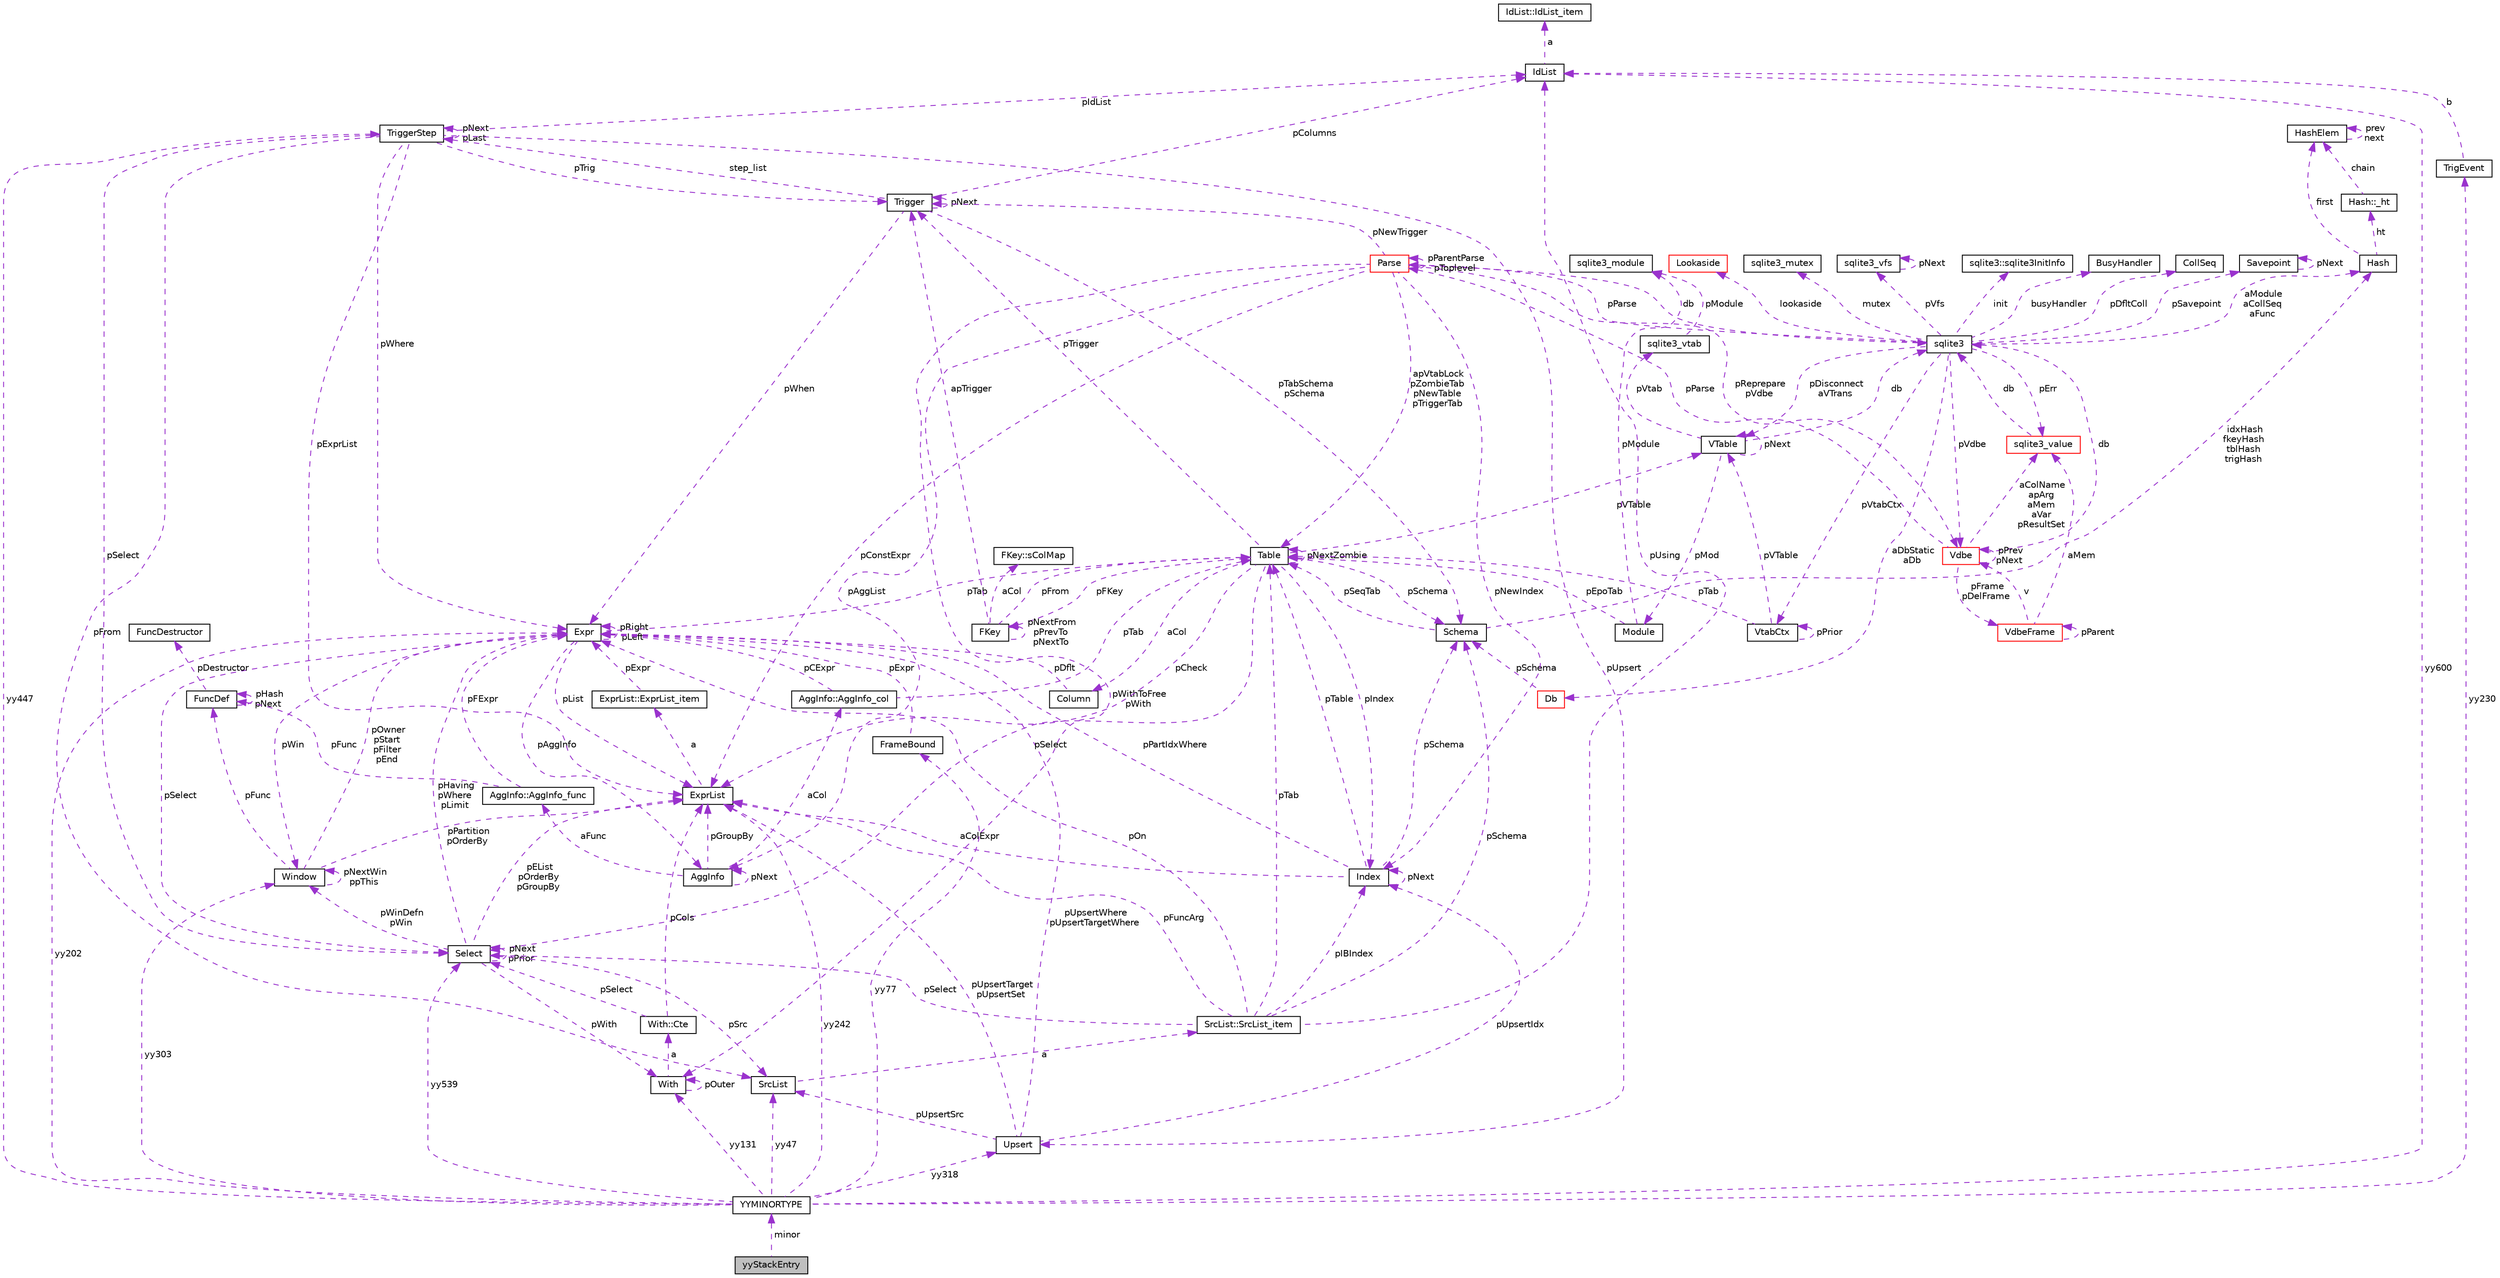 digraph "yyStackEntry"
{
 // LATEX_PDF_SIZE
  edge [fontname="Helvetica",fontsize="10",labelfontname="Helvetica",labelfontsize="10"];
  node [fontname="Helvetica",fontsize="10",shape=record];
  Node1 [label="yyStackEntry",height=0.2,width=0.4,color="black", fillcolor="grey75", style="filled", fontcolor="black",tooltip=" "];
  Node2 -> Node1 [dir="back",color="darkorchid3",fontsize="10",style="dashed",label=" minor" ,fontname="Helvetica"];
  Node2 [label="YYMINORTYPE",height=0.2,width=0.4,color="black", fillcolor="white", style="filled",URL="$unionYYMINORTYPE.html",tooltip=" "];
  Node3 -> Node2 [dir="back",color="darkorchid3",fontsize="10",style="dashed",label=" yy447" ,fontname="Helvetica"];
  Node3 [label="TriggerStep",height=0.2,width=0.4,color="black", fillcolor="white", style="filled",URL="$structTriggerStep.html",tooltip=" "];
  Node3 -> Node3 [dir="back",color="darkorchid3",fontsize="10",style="dashed",label=" pNext\npLast" ,fontname="Helvetica"];
  Node4 -> Node3 [dir="back",color="darkorchid3",fontsize="10",style="dashed",label=" pWhere" ,fontname="Helvetica"];
  Node4 [label="Expr",height=0.2,width=0.4,color="black", fillcolor="white", style="filled",URL="$structExpr.html",tooltip=" "];
  Node5 -> Node4 [dir="back",color="darkorchid3",fontsize="10",style="dashed",label=" pAggInfo" ,fontname="Helvetica"];
  Node5 [label="AggInfo",height=0.2,width=0.4,color="black", fillcolor="white", style="filled",URL="$structAggInfo.html",tooltip=" "];
  Node5 -> Node5 [dir="back",color="darkorchid3",fontsize="10",style="dashed",label=" pNext" ,fontname="Helvetica"];
  Node6 -> Node5 [dir="back",color="darkorchid3",fontsize="10",style="dashed",label=" aCol" ,fontname="Helvetica"];
  Node6 [label="AggInfo::AggInfo_col",height=0.2,width=0.4,color="black", fillcolor="white", style="filled",URL="$structAggInfo_1_1AggInfo__col.html",tooltip=" "];
  Node4 -> Node6 [dir="back",color="darkorchid3",fontsize="10",style="dashed",label=" pCExpr" ,fontname="Helvetica"];
  Node7 -> Node6 [dir="back",color="darkorchid3",fontsize="10",style="dashed",label=" pTab" ,fontname="Helvetica"];
  Node7 [label="Table",height=0.2,width=0.4,color="black", fillcolor="white", style="filled",URL="$structTable.html",tooltip=" "];
  Node8 -> Node7 [dir="back",color="darkorchid3",fontsize="10",style="dashed",label=" pSchema" ,fontname="Helvetica"];
  Node8 [label="Schema",height=0.2,width=0.4,color="black", fillcolor="white", style="filled",URL="$structSchema.html",tooltip=" "];
  Node7 -> Node8 [dir="back",color="darkorchid3",fontsize="10",style="dashed",label=" pSeqTab" ,fontname="Helvetica"];
  Node9 -> Node8 [dir="back",color="darkorchid3",fontsize="10",style="dashed",label=" idxHash\nfkeyHash\ntblHash\ntrigHash" ,fontname="Helvetica"];
  Node9 [label="Hash",height=0.2,width=0.4,color="black", fillcolor="white", style="filled",URL="$structHash.html",tooltip=" "];
  Node10 -> Node9 [dir="back",color="darkorchid3",fontsize="10",style="dashed",label=" ht" ,fontname="Helvetica"];
  Node10 [label="Hash::_ht",height=0.2,width=0.4,color="black", fillcolor="white", style="filled",URL="$structHash_1_1__ht.html",tooltip=" "];
  Node11 -> Node10 [dir="back",color="darkorchid3",fontsize="10",style="dashed",label=" chain" ,fontname="Helvetica"];
  Node11 [label="HashElem",height=0.2,width=0.4,color="black", fillcolor="white", style="filled",URL="$structHashElem.html",tooltip=" "];
  Node11 -> Node11 [dir="back",color="darkorchid3",fontsize="10",style="dashed",label=" prev\nnext" ,fontname="Helvetica"];
  Node11 -> Node9 [dir="back",color="darkorchid3",fontsize="10",style="dashed",label=" first" ,fontname="Helvetica"];
  Node12 -> Node7 [dir="back",color="darkorchid3",fontsize="10",style="dashed",label=" aCol" ,fontname="Helvetica"];
  Node12 [label="Column",height=0.2,width=0.4,color="black", fillcolor="white", style="filled",URL="$structColumn.html",tooltip=" "];
  Node4 -> Node12 [dir="back",color="darkorchid3",fontsize="10",style="dashed",label=" pDflt" ,fontname="Helvetica"];
  Node13 -> Node7 [dir="back",color="darkorchid3",fontsize="10",style="dashed",label=" pFKey" ,fontname="Helvetica"];
  Node13 [label="FKey",height=0.2,width=0.4,color="black", fillcolor="white", style="filled",URL="$structFKey.html",tooltip=" "];
  Node14 -> Node13 [dir="back",color="darkorchid3",fontsize="10",style="dashed",label=" aCol" ,fontname="Helvetica"];
  Node14 [label="FKey::sColMap",height=0.2,width=0.4,color="black", fillcolor="white", style="filled",URL="$structFKey_1_1sColMap.html",tooltip=" "];
  Node13 -> Node13 [dir="back",color="darkorchid3",fontsize="10",style="dashed",label=" pNextFrom\npPrevTo\npNextTo" ,fontname="Helvetica"];
  Node7 -> Node13 [dir="back",color="darkorchid3",fontsize="10",style="dashed",label=" pFrom" ,fontname="Helvetica"];
  Node15 -> Node13 [dir="back",color="darkorchid3",fontsize="10",style="dashed",label=" apTrigger" ,fontname="Helvetica"];
  Node15 [label="Trigger",height=0.2,width=0.4,color="black", fillcolor="white", style="filled",URL="$structTrigger.html",tooltip=" "];
  Node3 -> Node15 [dir="back",color="darkorchid3",fontsize="10",style="dashed",label=" step_list" ,fontname="Helvetica"];
  Node8 -> Node15 [dir="back",color="darkorchid3",fontsize="10",style="dashed",label=" pTabSchema\npSchema" ,fontname="Helvetica"];
  Node4 -> Node15 [dir="back",color="darkorchid3",fontsize="10",style="dashed",label=" pWhen" ,fontname="Helvetica"];
  Node16 -> Node15 [dir="back",color="darkorchid3",fontsize="10",style="dashed",label=" pColumns" ,fontname="Helvetica"];
  Node16 [label="IdList",height=0.2,width=0.4,color="black", fillcolor="white", style="filled",URL="$structIdList.html",tooltip=" "];
  Node17 -> Node16 [dir="back",color="darkorchid3",fontsize="10",style="dashed",label=" a" ,fontname="Helvetica"];
  Node17 [label="IdList::IdList_item",height=0.2,width=0.4,color="black", fillcolor="white", style="filled",URL="$structIdList_1_1IdList__item.html",tooltip=" "];
  Node15 -> Node15 [dir="back",color="darkorchid3",fontsize="10",style="dashed",label=" pNext" ,fontname="Helvetica"];
  Node18 -> Node7 [dir="back",color="darkorchid3",fontsize="10",style="dashed",label=" pVTable" ,fontname="Helvetica"];
  Node18 [label="VTable",height=0.2,width=0.4,color="black", fillcolor="white", style="filled",URL="$structVTable.html",tooltip=" "];
  Node19 -> Node18 [dir="back",color="darkorchid3",fontsize="10",style="dashed",label=" db" ,fontname="Helvetica"];
  Node19 [label="sqlite3",height=0.2,width=0.4,color="black", fillcolor="white", style="filled",URL="$structsqlite3.html",tooltip=" "];
  Node20 -> Node19 [dir="back",color="darkorchid3",fontsize="10",style="dashed",label=" pVdbe" ,fontname="Helvetica"];
  Node20 [label="Vdbe",height=0.2,width=0.4,color="red", fillcolor="white", style="filled",URL="$structVdbe.html",tooltip=" "];
  Node20 -> Node20 [dir="back",color="darkorchid3",fontsize="10",style="dashed",label=" pPrev\npNext" ,fontname="Helvetica"];
  Node19 -> Node20 [dir="back",color="darkorchid3",fontsize="10",style="dashed",label=" db" ,fontname="Helvetica"];
  Node21 -> Node20 [dir="back",color="darkorchid3",fontsize="10",style="dashed",label=" aColName\napArg\naMem\naVar\npResultSet" ,fontname="Helvetica"];
  Node21 [label="sqlite3_value",height=0.2,width=0.4,color="red", fillcolor="white", style="filled",URL="$structsqlite3__value.html",tooltip=" "];
  Node19 -> Node21 [dir="back",color="darkorchid3",fontsize="10",style="dashed",label=" db" ,fontname="Helvetica"];
  Node25 -> Node20 [dir="back",color="darkorchid3",fontsize="10",style="dashed",label=" pFrame\npDelFrame" ,fontname="Helvetica"];
  Node25 [label="VdbeFrame",height=0.2,width=0.4,color="red", fillcolor="white", style="filled",URL="$structVdbeFrame.html",tooltip=" "];
  Node20 -> Node25 [dir="back",color="darkorchid3",fontsize="10",style="dashed",label=" v" ,fontname="Helvetica"];
  Node21 -> Node25 [dir="back",color="darkorchid3",fontsize="10",style="dashed",label=" aMem" ,fontname="Helvetica"];
  Node25 -> Node25 [dir="back",color="darkorchid3",fontsize="10",style="dashed",label=" pParent" ,fontname="Helvetica"];
  Node66 -> Node20 [dir="back",color="darkorchid3",fontsize="10",style="dashed",label=" pParse" ,fontname="Helvetica"];
  Node66 [label="Parse",height=0.2,width=0.4,color="red", fillcolor="white", style="filled",URL="$structParse.html",tooltip=" "];
  Node5 -> Node66 [dir="back",color="darkorchid3",fontsize="10",style="dashed",label=" pAggList" ,fontname="Helvetica"];
  Node20 -> Node66 [dir="back",color="darkorchid3",fontsize="10",style="dashed",label=" pReprepare\npVdbe" ,fontname="Helvetica"];
  Node19 -> Node66 [dir="back",color="darkorchid3",fontsize="10",style="dashed",label=" db" ,fontname="Helvetica"];
  Node69 -> Node66 [dir="back",color="darkorchid3",fontsize="10",style="dashed",label=" pWithToFree\npWith" ,fontname="Helvetica"];
  Node69 [label="With",height=0.2,width=0.4,color="black", fillcolor="white", style="filled",URL="$structWith.html",tooltip=" "];
  Node70 -> Node69 [dir="back",color="darkorchid3",fontsize="10",style="dashed",label=" a" ,fontname="Helvetica"];
  Node70 [label="With::Cte",height=0.2,width=0.4,color="black", fillcolor="white", style="filled",URL="$structWith_1_1Cte.html",tooltip=" "];
  Node71 -> Node70 [dir="back",color="darkorchid3",fontsize="10",style="dashed",label=" pSelect" ,fontname="Helvetica"];
  Node71 [label="Select",height=0.2,width=0.4,color="black", fillcolor="white", style="filled",URL="$structSelect.html",tooltip=" "];
  Node4 -> Node71 [dir="back",color="darkorchid3",fontsize="10",style="dashed",label=" pHaving\npWhere\npLimit" ,fontname="Helvetica"];
  Node69 -> Node71 [dir="back",color="darkorchid3",fontsize="10",style="dashed",label=" pWith" ,fontname="Helvetica"];
  Node71 -> Node71 [dir="back",color="darkorchid3",fontsize="10",style="dashed",label=" pNext\npPrior" ,fontname="Helvetica"];
  Node72 -> Node71 [dir="back",color="darkorchid3",fontsize="10",style="dashed",label=" pSrc" ,fontname="Helvetica"];
  Node72 [label="SrcList",height=0.2,width=0.4,color="black", fillcolor="white", style="filled",URL="$structSrcList.html",tooltip=" "];
  Node73 -> Node72 [dir="back",color="darkorchid3",fontsize="10",style="dashed",label=" a" ,fontname="Helvetica"];
  Node73 [label="SrcList::SrcList_item",height=0.2,width=0.4,color="black", fillcolor="white", style="filled",URL="$structSrcList_1_1SrcList__item.html",tooltip=" "];
  Node8 -> Node73 [dir="back",color="darkorchid3",fontsize="10",style="dashed",label=" pSchema" ,fontname="Helvetica"];
  Node4 -> Node73 [dir="back",color="darkorchid3",fontsize="10",style="dashed",label=" pOn" ,fontname="Helvetica"];
  Node16 -> Node73 [dir="back",color="darkorchid3",fontsize="10",style="dashed",label=" pUsing" ,fontname="Helvetica"];
  Node7 -> Node73 [dir="back",color="darkorchid3",fontsize="10",style="dashed",label=" pTab" ,fontname="Helvetica"];
  Node71 -> Node73 [dir="back",color="darkorchid3",fontsize="10",style="dashed",label=" pSelect" ,fontname="Helvetica"];
  Node74 -> Node73 [dir="back",color="darkorchid3",fontsize="10",style="dashed",label=" pIBIndex" ,fontname="Helvetica"];
  Node74 [label="Index",height=0.2,width=0.4,color="black", fillcolor="white", style="filled",URL="$structIndex.html",tooltip=" "];
  Node8 -> Node74 [dir="back",color="darkorchid3",fontsize="10",style="dashed",label=" pSchema" ,fontname="Helvetica"];
  Node4 -> Node74 [dir="back",color="darkorchid3",fontsize="10",style="dashed",label=" pPartIdxWhere" ,fontname="Helvetica"];
  Node7 -> Node74 [dir="back",color="darkorchid3",fontsize="10",style="dashed",label=" pTable" ,fontname="Helvetica"];
  Node75 -> Node74 [dir="back",color="darkorchid3",fontsize="10",style="dashed",label=" aColExpr" ,fontname="Helvetica"];
  Node75 [label="ExprList",height=0.2,width=0.4,color="black", fillcolor="white", style="filled",URL="$structExprList.html",tooltip=" "];
  Node76 -> Node75 [dir="back",color="darkorchid3",fontsize="10",style="dashed",label=" a" ,fontname="Helvetica"];
  Node76 [label="ExprList::ExprList_item",height=0.2,width=0.4,color="black", fillcolor="white", style="filled",URL="$structExprList_1_1ExprList__item.html",tooltip=" "];
  Node4 -> Node76 [dir="back",color="darkorchid3",fontsize="10",style="dashed",label=" pExpr" ,fontname="Helvetica"];
  Node74 -> Node74 [dir="back",color="darkorchid3",fontsize="10",style="dashed",label=" pNext" ,fontname="Helvetica"];
  Node75 -> Node73 [dir="back",color="darkorchid3",fontsize="10",style="dashed",label=" pFuncArg" ,fontname="Helvetica"];
  Node75 -> Node71 [dir="back",color="darkorchid3",fontsize="10",style="dashed",label=" pEList\npOrderBy\npGroupBy" ,fontname="Helvetica"];
  Node77 -> Node71 [dir="back",color="darkorchid3",fontsize="10",style="dashed",label=" pWinDefn\npWin" ,fontname="Helvetica"];
  Node77 [label="Window",height=0.2,width=0.4,color="black", fillcolor="white", style="filled",URL="$structWindow.html",tooltip=" "];
  Node4 -> Node77 [dir="back",color="darkorchid3",fontsize="10",style="dashed",label=" pOwner\npStart\npFilter\npEnd" ,fontname="Helvetica"];
  Node75 -> Node77 [dir="back",color="darkorchid3",fontsize="10",style="dashed",label=" pPartition\npOrderBy" ,fontname="Helvetica"];
  Node23 -> Node77 [dir="back",color="darkorchid3",fontsize="10",style="dashed",label=" pFunc" ,fontname="Helvetica"];
  Node23 [label="FuncDef",height=0.2,width=0.4,color="black", fillcolor="white", style="filled",URL="$structFuncDef.html",tooltip=" "];
  Node24 -> Node23 [dir="back",color="darkorchid3",fontsize="10",style="dashed",label=" pDestructor" ,fontname="Helvetica"];
  Node24 [label="FuncDestructor",height=0.2,width=0.4,color="black", fillcolor="white", style="filled",URL="$structFuncDestructor.html",tooltip=" "];
  Node23 -> Node23 [dir="back",color="darkorchid3",fontsize="10",style="dashed",label=" pHash\npNext" ,fontname="Helvetica"];
  Node77 -> Node77 [dir="back",color="darkorchid3",fontsize="10",style="dashed",label=" pNextWin\nppThis" ,fontname="Helvetica"];
  Node75 -> Node70 [dir="back",color="darkorchid3",fontsize="10",style="dashed",label=" pCols" ,fontname="Helvetica"];
  Node69 -> Node69 [dir="back",color="darkorchid3",fontsize="10",style="dashed",label=" pOuter" ,fontname="Helvetica"];
  Node7 -> Node66 [dir="back",color="darkorchid3",fontsize="10",style="dashed",label=" apVtabLock\npZombieTab\npNewTable\npTriggerTab" ,fontname="Helvetica"];
  Node15 -> Node66 [dir="back",color="darkorchid3",fontsize="10",style="dashed",label=" pNewTrigger" ,fontname="Helvetica"];
  Node74 -> Node66 [dir="back",color="darkorchid3",fontsize="10",style="dashed",label=" pNewIndex" ,fontname="Helvetica"];
  Node75 -> Node66 [dir="back",color="darkorchid3",fontsize="10",style="dashed",label=" pConstExpr" ,fontname="Helvetica"];
  Node66 -> Node66 [dir="back",color="darkorchid3",fontsize="10",style="dashed",label=" pParentParse\npToplevel" ,fontname="Helvetica"];
  Node81 -> Node19 [dir="back",color="darkorchid3",fontsize="10",style="dashed",label=" pSavepoint" ,fontname="Helvetica"];
  Node81 [label="Savepoint",height=0.2,width=0.4,color="black", fillcolor="white", style="filled",URL="$structSavepoint.html",tooltip=" "];
  Node81 -> Node81 [dir="back",color="darkorchid3",fontsize="10",style="dashed",label=" pNext" ,fontname="Helvetica"];
  Node82 -> Node19 [dir="back",color="darkorchid3",fontsize="10",style="dashed",label=" lookaside" ,fontname="Helvetica"];
  Node82 [label="Lookaside",height=0.2,width=0.4,color="red", fillcolor="white", style="filled",URL="$structLookaside.html",tooltip=" "];
  Node21 -> Node19 [dir="back",color="darkorchid3",fontsize="10",style="dashed",label=" pErr" ,fontname="Helvetica"];
  Node32 -> Node19 [dir="back",color="darkorchid3",fontsize="10",style="dashed",label=" mutex" ,fontname="Helvetica"];
  Node32 [label="sqlite3_mutex",height=0.2,width=0.4,color="black", fillcolor="white", style="filled",URL="$structsqlite3__mutex.html",tooltip=" "];
  Node43 -> Node19 [dir="back",color="darkorchid3",fontsize="10",style="dashed",label=" pVfs" ,fontname="Helvetica"];
  Node43 [label="sqlite3_vfs",height=0.2,width=0.4,color="black", fillcolor="white", style="filled",URL="$structsqlite3__vfs.html",tooltip=" "];
  Node43 -> Node43 [dir="back",color="darkorchid3",fontsize="10",style="dashed",label=" pNext" ,fontname="Helvetica"];
  Node84 -> Node19 [dir="back",color="darkorchid3",fontsize="10",style="dashed",label=" init" ,fontname="Helvetica"];
  Node84 [label="sqlite3::sqlite3InitInfo",height=0.2,width=0.4,color="black", fillcolor="white", style="filled",URL="$structsqlite3_1_1sqlite3InitInfo.html",tooltip=" "];
  Node85 -> Node19 [dir="back",color="darkorchid3",fontsize="10",style="dashed",label=" busyHandler" ,fontname="Helvetica"];
  Node85 [label="BusyHandler",height=0.2,width=0.4,color="black", fillcolor="white", style="filled",URL="$structBusyHandler.html",tooltip=" "];
  Node86 -> Node19 [dir="back",color="darkorchid3",fontsize="10",style="dashed",label=" pVtabCtx" ,fontname="Helvetica"];
  Node86 [label="VtabCtx",height=0.2,width=0.4,color="black", fillcolor="white", style="filled",URL="$structVtabCtx.html",tooltip=" "];
  Node86 -> Node86 [dir="back",color="darkorchid3",fontsize="10",style="dashed",label=" pPrior" ,fontname="Helvetica"];
  Node18 -> Node86 [dir="back",color="darkorchid3",fontsize="10",style="dashed",label=" pVTable" ,fontname="Helvetica"];
  Node7 -> Node86 [dir="back",color="darkorchid3",fontsize="10",style="dashed",label=" pTab" ,fontname="Helvetica"];
  Node48 -> Node19 [dir="back",color="darkorchid3",fontsize="10",style="dashed",label=" pDfltColl" ,fontname="Helvetica"];
  Node48 [label="CollSeq",height=0.2,width=0.4,color="black", fillcolor="white", style="filled",URL="$structCollSeq.html",tooltip=" "];
  Node18 -> Node19 [dir="back",color="darkorchid3",fontsize="10",style="dashed",label=" pDisconnect\naVTrans" ,fontname="Helvetica"];
  Node87 -> Node19 [dir="back",color="darkorchid3",fontsize="10",style="dashed",label=" aDbStatic\naDb" ,fontname="Helvetica"];
  Node87 [label="Db",height=0.2,width=0.4,color="red", fillcolor="white", style="filled",URL="$structDb.html",tooltip=" "];
  Node8 -> Node87 [dir="back",color="darkorchid3",fontsize="10",style="dashed",label=" pSchema" ,fontname="Helvetica"];
  Node9 -> Node19 [dir="back",color="darkorchid3",fontsize="10",style="dashed",label=" aModule\naCollSeq\naFunc" ,fontname="Helvetica"];
  Node66 -> Node19 [dir="back",color="darkorchid3",fontsize="10",style="dashed",label=" pParse" ,fontname="Helvetica"];
  Node18 -> Node18 [dir="back",color="darkorchid3",fontsize="10",style="dashed",label=" pNext" ,fontname="Helvetica"];
  Node88 -> Node18 [dir="back",color="darkorchid3",fontsize="10",style="dashed",label=" pMod" ,fontname="Helvetica"];
  Node88 [label="Module",height=0.2,width=0.4,color="black", fillcolor="white", style="filled",URL="$structModule.html",tooltip=" "];
  Node51 -> Node88 [dir="back",color="darkorchid3",fontsize="10",style="dashed",label=" pModule" ,fontname="Helvetica"];
  Node51 [label="sqlite3_module",height=0.2,width=0.4,color="black", fillcolor="white", style="filled",URL="$structsqlite3__module.html",tooltip=" "];
  Node7 -> Node88 [dir="back",color="darkorchid3",fontsize="10",style="dashed",label=" pEpoTab" ,fontname="Helvetica"];
  Node50 -> Node18 [dir="back",color="darkorchid3",fontsize="10",style="dashed",label=" pVtab" ,fontname="Helvetica"];
  Node50 [label="sqlite3_vtab",height=0.2,width=0.4,color="black", fillcolor="white", style="filled",URL="$structsqlite3__vtab.html",tooltip=" "];
  Node51 -> Node50 [dir="back",color="darkorchid3",fontsize="10",style="dashed",label=" pModule" ,fontname="Helvetica"];
  Node7 -> Node7 [dir="back",color="darkorchid3",fontsize="10",style="dashed",label=" pNextZombie" ,fontname="Helvetica"];
  Node15 -> Node7 [dir="back",color="darkorchid3",fontsize="10",style="dashed",label=" pTrigger" ,fontname="Helvetica"];
  Node71 -> Node7 [dir="back",color="darkorchid3",fontsize="10",style="dashed",label=" pSelect" ,fontname="Helvetica"];
  Node75 -> Node7 [dir="back",color="darkorchid3",fontsize="10",style="dashed",label=" pCheck" ,fontname="Helvetica"];
  Node74 -> Node7 [dir="back",color="darkorchid3",fontsize="10",style="dashed",label=" pIndex" ,fontname="Helvetica"];
  Node89 -> Node5 [dir="back",color="darkorchid3",fontsize="10",style="dashed",label=" aFunc" ,fontname="Helvetica"];
  Node89 [label="AggInfo::AggInfo_func",height=0.2,width=0.4,color="black", fillcolor="white", style="filled",URL="$structAggInfo_1_1AggInfo__func.html",tooltip=" "];
  Node4 -> Node89 [dir="back",color="darkorchid3",fontsize="10",style="dashed",label=" pFExpr" ,fontname="Helvetica"];
  Node23 -> Node89 [dir="back",color="darkorchid3",fontsize="10",style="dashed",label=" pFunc" ,fontname="Helvetica"];
  Node75 -> Node5 [dir="back",color="darkorchid3",fontsize="10",style="dashed",label=" pGroupBy" ,fontname="Helvetica"];
  Node4 -> Node4 [dir="back",color="darkorchid3",fontsize="10",style="dashed",label=" pRight\npLeft" ,fontname="Helvetica"];
  Node7 -> Node4 [dir="back",color="darkorchid3",fontsize="10",style="dashed",label=" pTab" ,fontname="Helvetica"];
  Node71 -> Node4 [dir="back",color="darkorchid3",fontsize="10",style="dashed",label=" pSelect" ,fontname="Helvetica"];
  Node75 -> Node4 [dir="back",color="darkorchid3",fontsize="10",style="dashed",label=" pList" ,fontname="Helvetica"];
  Node77 -> Node4 [dir="back",color="darkorchid3",fontsize="10",style="dashed",label=" pWin" ,fontname="Helvetica"];
  Node16 -> Node3 [dir="back",color="darkorchid3",fontsize="10",style="dashed",label=" pIdList" ,fontname="Helvetica"];
  Node71 -> Node3 [dir="back",color="darkorchid3",fontsize="10",style="dashed",label=" pSelect" ,fontname="Helvetica"];
  Node15 -> Node3 [dir="back",color="darkorchid3",fontsize="10",style="dashed",label=" pTrig" ,fontname="Helvetica"];
  Node72 -> Node3 [dir="back",color="darkorchid3",fontsize="10",style="dashed",label=" pFrom" ,fontname="Helvetica"];
  Node75 -> Node3 [dir="back",color="darkorchid3",fontsize="10",style="dashed",label=" pExprList" ,fontname="Helvetica"];
  Node90 -> Node3 [dir="back",color="darkorchid3",fontsize="10",style="dashed",label=" pUpsert" ,fontname="Helvetica"];
  Node90 [label="Upsert",height=0.2,width=0.4,color="black", fillcolor="white", style="filled",URL="$structUpsert.html",tooltip=" "];
  Node4 -> Node90 [dir="back",color="darkorchid3",fontsize="10",style="dashed",label=" pUpsertWhere\npUpsertTargetWhere" ,fontname="Helvetica"];
  Node72 -> Node90 [dir="back",color="darkorchid3",fontsize="10",style="dashed",label=" pUpsertSrc" ,fontname="Helvetica"];
  Node74 -> Node90 [dir="back",color="darkorchid3",fontsize="10",style="dashed",label=" pUpsertIdx" ,fontname="Helvetica"];
  Node75 -> Node90 [dir="back",color="darkorchid3",fontsize="10",style="dashed",label=" pUpsertTarget\npUpsertSet" ,fontname="Helvetica"];
  Node4 -> Node2 [dir="back",color="darkorchid3",fontsize="10",style="dashed",label=" yy202" ,fontname="Helvetica"];
  Node16 -> Node2 [dir="back",color="darkorchid3",fontsize="10",style="dashed",label=" yy600" ,fontname="Helvetica"];
  Node69 -> Node2 [dir="back",color="darkorchid3",fontsize="10",style="dashed",label=" yy131" ,fontname="Helvetica"];
  Node91 -> Node2 [dir="back",color="darkorchid3",fontsize="10",style="dashed",label=" yy77" ,fontname="Helvetica"];
  Node91 [label="FrameBound",height=0.2,width=0.4,color="black", fillcolor="white", style="filled",URL="$structFrameBound.html",tooltip=" "];
  Node4 -> Node91 [dir="back",color="darkorchid3",fontsize="10",style="dashed",label=" pExpr" ,fontname="Helvetica"];
  Node71 -> Node2 [dir="back",color="darkorchid3",fontsize="10",style="dashed",label=" yy539" ,fontname="Helvetica"];
  Node72 -> Node2 [dir="back",color="darkorchid3",fontsize="10",style="dashed",label=" yy47" ,fontname="Helvetica"];
  Node75 -> Node2 [dir="back",color="darkorchid3",fontsize="10",style="dashed",label=" yy242" ,fontname="Helvetica"];
  Node90 -> Node2 [dir="back",color="darkorchid3",fontsize="10",style="dashed",label=" yy318" ,fontname="Helvetica"];
  Node77 -> Node2 [dir="back",color="darkorchid3",fontsize="10",style="dashed",label=" yy303" ,fontname="Helvetica"];
  Node92 -> Node2 [dir="back",color="darkorchid3",fontsize="10",style="dashed",label=" yy230" ,fontname="Helvetica"];
  Node92 [label="TrigEvent",height=0.2,width=0.4,color="black", fillcolor="white", style="filled",URL="$structTrigEvent.html",tooltip=" "];
  Node16 -> Node92 [dir="back",color="darkorchid3",fontsize="10",style="dashed",label=" b" ,fontname="Helvetica"];
}
